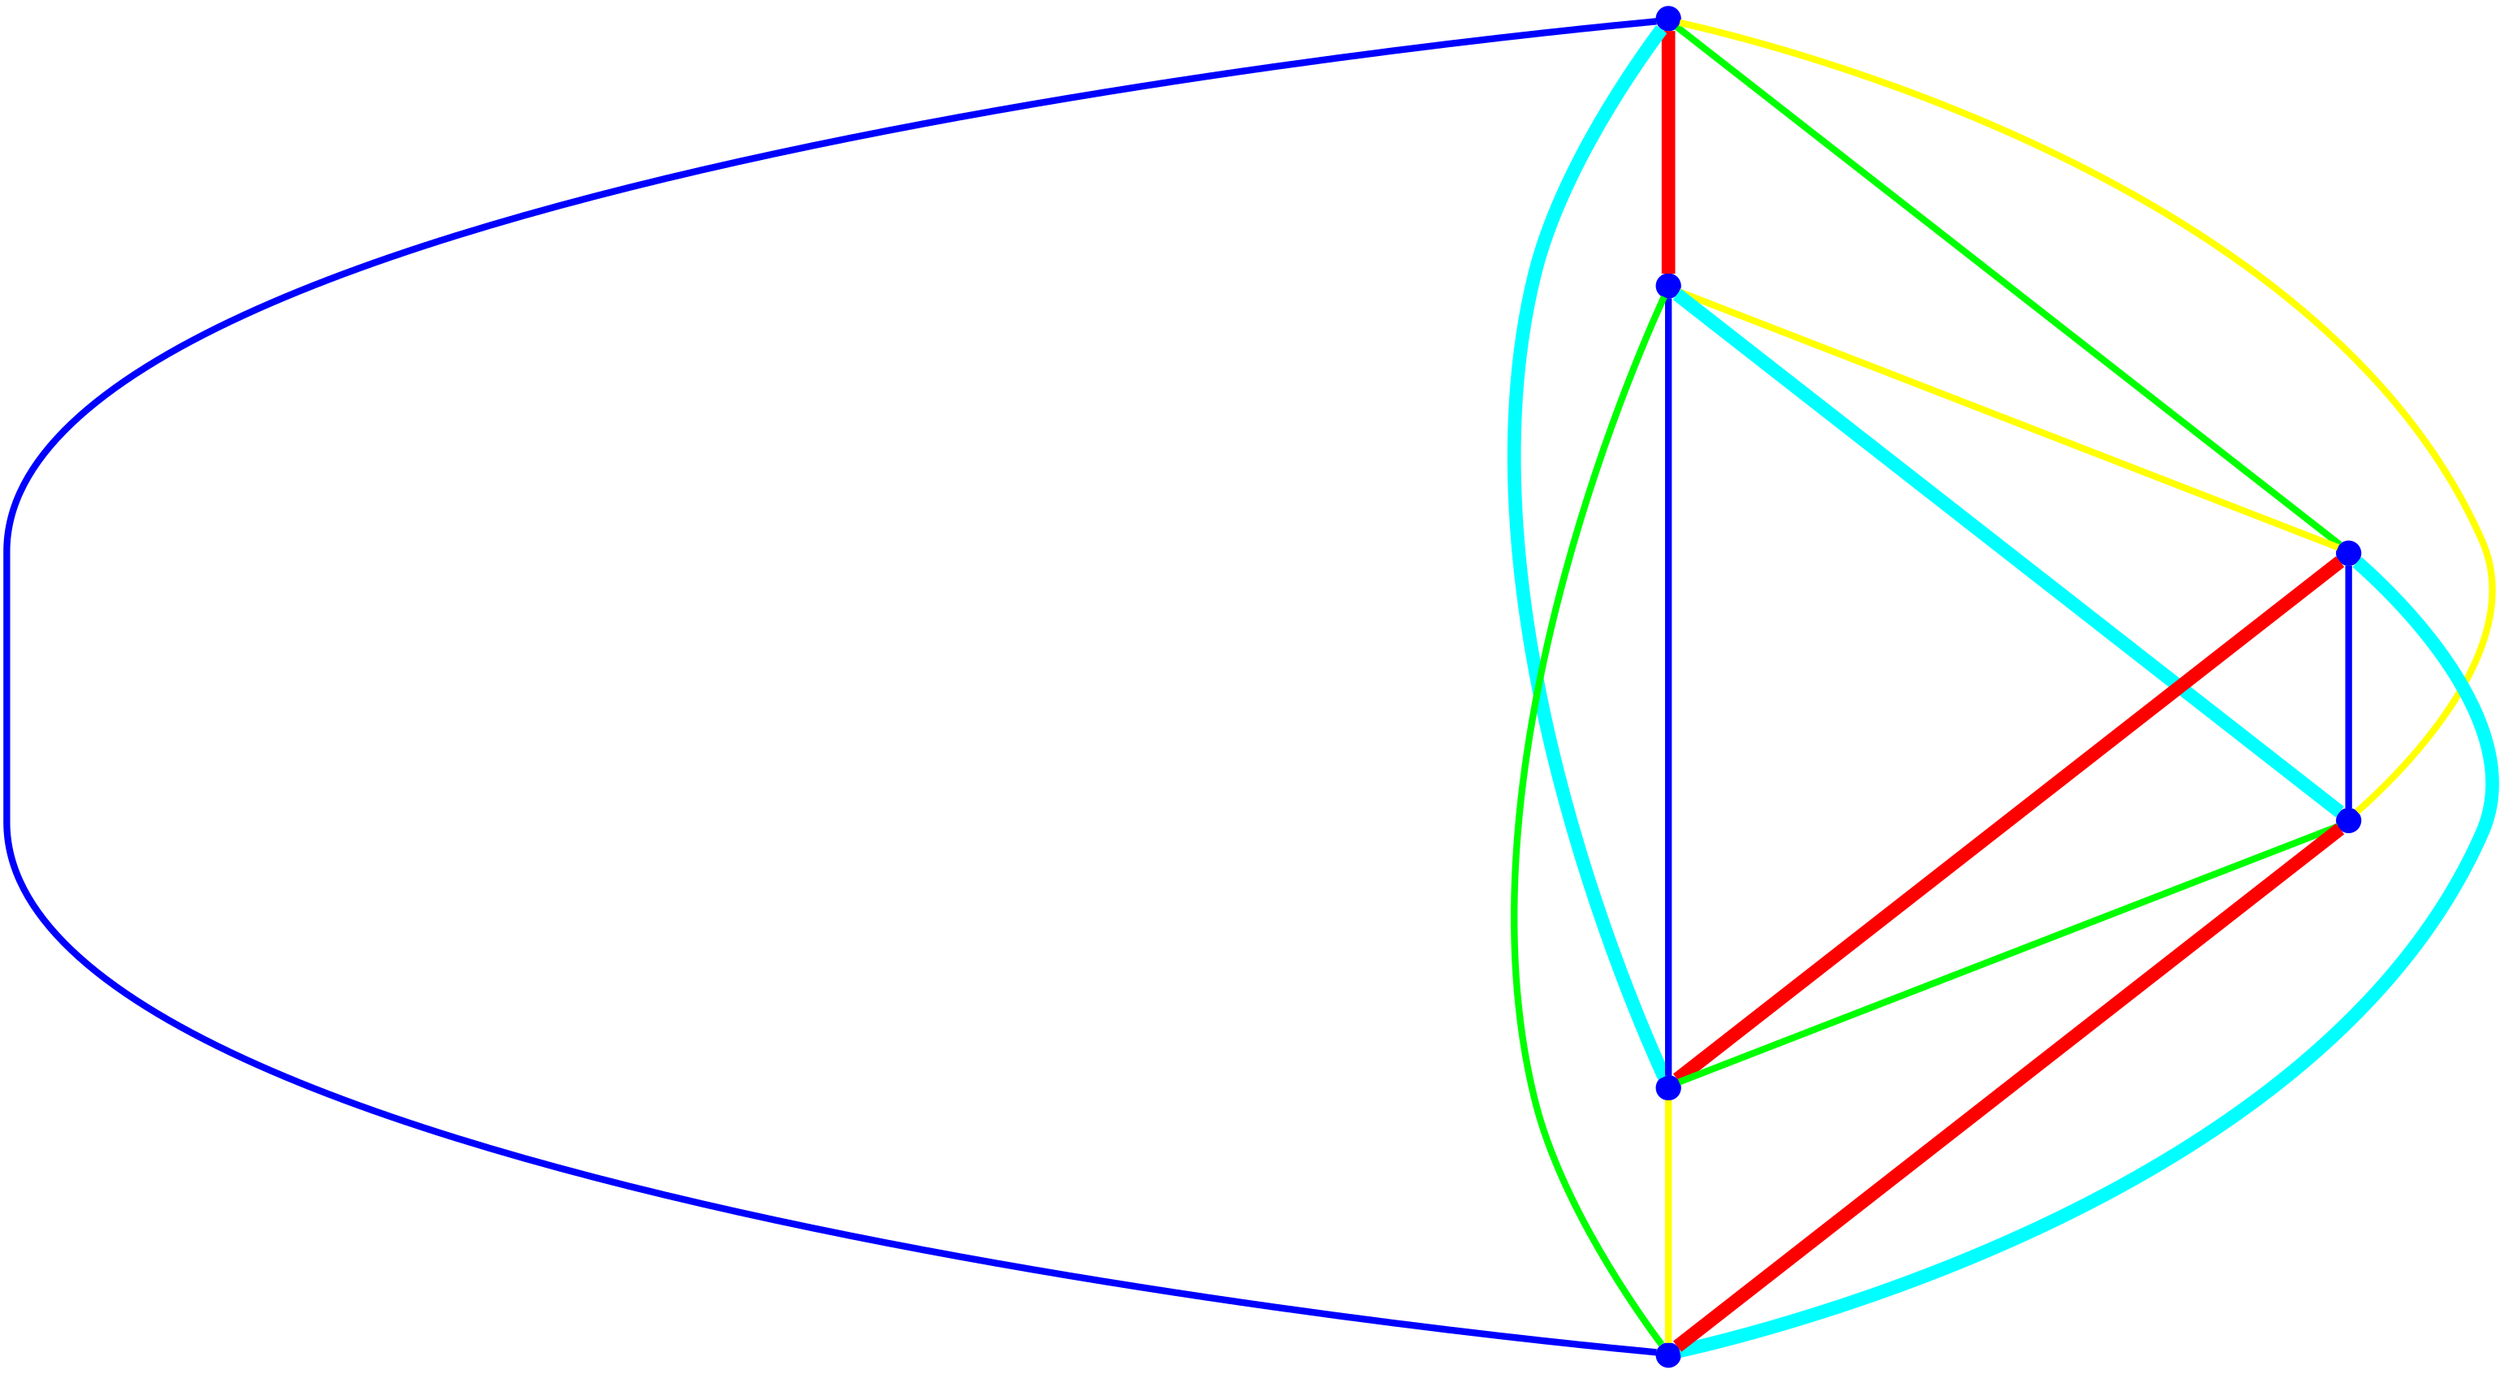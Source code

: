 graph {
ranksep=2
nodesep=2
node [label="" shape=circle style=filled fixedsize=true color=blue fillcolor=blue width=0.2];
"1" -- "2" [style="solid",penwidth="8",color="red"];
"1" -- "3" [style="solid",penwidth="4",color="green"];
"1" -- "4" [style="solid",penwidth="4",color="yellow"];
"1" -- "5" [style="solid",penwidth="8",color="cyan"];
"1" -- "6" [style="solid",penwidth="4",color="blue"];
"2" -- "3" [style="solid",penwidth="4",color="yellow"];
"2" -- "4" [style="solid",penwidth="8",color="cyan"];
"2" -- "5" [style="solid",penwidth="4",color="blue"];
"2" -- "6" [style="solid",penwidth="4",color="green"];
"3" -- "4" [style="solid",penwidth="4",color="blue"];
"3" -- "5" [style="solid",penwidth="8",color="red"];
"3" -- "6" [style="solid",penwidth="8",color="cyan"];
"4" -- "5" [style="solid",penwidth="4",color="green"];
"4" -- "6" [style="solid",penwidth="8",color="red"];
"5" -- "6" [style="solid",penwidth="4",color="yellow"];
}
